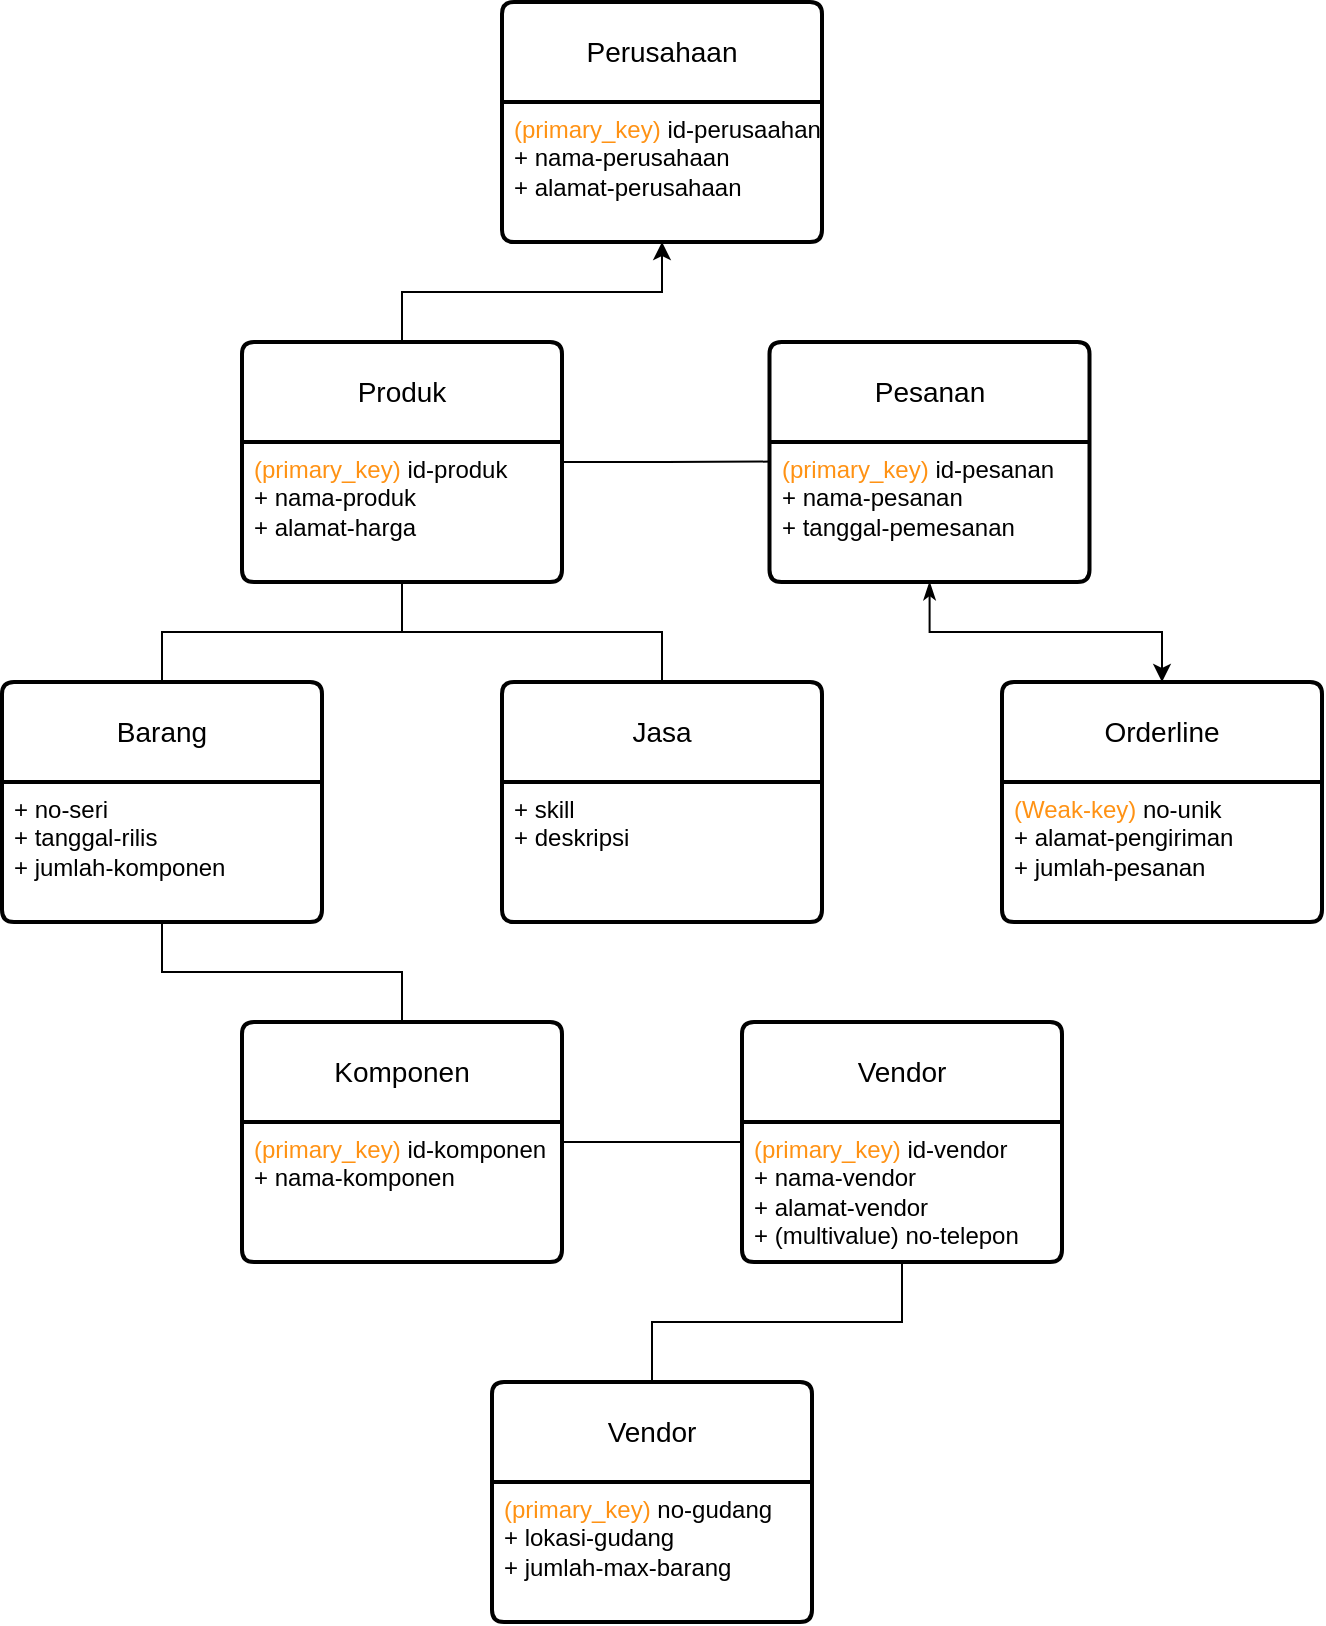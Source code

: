 <mxfile version="21.0.6" type="github">
  <diagram name="Page-1" id="Ky6xbdd2wmTj1Mj3_75G">
    <mxGraphModel dx="2293" dy="1098" grid="1" gridSize="10" guides="1" tooltips="1" connect="1" arrows="1" fold="1" page="1" pageScale="1" pageWidth="850" pageHeight="1100" math="0" shadow="0">
      <root>
        <mxCell id="0" />
        <mxCell id="1" parent="0" />
        <mxCell id="EvYMBOC-tSzaEjGYlC9p-54" value="Perusahaan" style="swimlane;childLayout=stackLayout;horizontal=1;startSize=50;horizontalStack=0;rounded=1;fontSize=14;fontStyle=0;strokeWidth=2;resizeParent=0;resizeLast=1;shadow=0;dashed=0;align=center;arcSize=4;whiteSpace=wrap;html=1;" vertex="1" parent="1">
          <mxGeometry x="345" y="80" width="160" height="120" as="geometry">
            <mxRectangle x="265" y="700" width="80" height="50" as="alternateBounds" />
          </mxGeometry>
        </mxCell>
        <mxCell id="EvYMBOC-tSzaEjGYlC9p-55" value="&lt;font color=&quot;#ff9214&quot;&gt;(primary_key)&amp;nbsp;&lt;/font&gt;id-perusaahan&lt;br&gt;+ nama-perusahaan&lt;br&gt;+ alamat-perusahaan" style="align=left;strokeColor=none;fillColor=none;spacingLeft=4;fontSize=12;verticalAlign=top;resizable=0;rotatable=0;part=1;html=1;" vertex="1" parent="EvYMBOC-tSzaEjGYlC9p-54">
          <mxGeometry y="50" width="160" height="70" as="geometry" />
        </mxCell>
        <mxCell id="EvYMBOC-tSzaEjGYlC9p-62" style="edgeStyle=orthogonalEdgeStyle;rounded=0;orthogonalLoop=1;jettySize=auto;html=1;entryX=0.5;entryY=1;entryDx=0;entryDy=0;" edge="1" parent="1" source="EvYMBOC-tSzaEjGYlC9p-57" target="EvYMBOC-tSzaEjGYlC9p-55">
          <mxGeometry relative="1" as="geometry" />
        </mxCell>
        <mxCell id="EvYMBOC-tSzaEjGYlC9p-66" style="edgeStyle=orthogonalEdgeStyle;rounded=0;orthogonalLoop=1;jettySize=auto;html=1;entryX=0.002;entryY=0.14;entryDx=0;entryDy=0;entryPerimeter=0;endArrow=none;endFill=0;" edge="1" parent="1" source="EvYMBOC-tSzaEjGYlC9p-57" target="EvYMBOC-tSzaEjGYlC9p-64">
          <mxGeometry relative="1" as="geometry" />
        </mxCell>
        <mxCell id="EvYMBOC-tSzaEjGYlC9p-57" value="Produk" style="swimlane;childLayout=stackLayout;horizontal=1;startSize=50;horizontalStack=0;rounded=1;fontSize=14;fontStyle=0;strokeWidth=2;resizeParent=0;resizeLast=1;shadow=0;dashed=0;align=center;arcSize=4;whiteSpace=wrap;html=1;" vertex="1" parent="1">
          <mxGeometry x="215" y="250" width="160" height="120" as="geometry">
            <mxRectangle x="265" y="700" width="80" height="50" as="alternateBounds" />
          </mxGeometry>
        </mxCell>
        <mxCell id="EvYMBOC-tSzaEjGYlC9p-58" value="&lt;font color=&quot;#ff9214&quot;&gt;(primary_key)&amp;nbsp;&lt;/font&gt;id-produk&lt;br&gt;+ nama-produk&lt;br&gt;+ alamat-harga" style="align=left;strokeColor=none;fillColor=none;spacingLeft=4;fontSize=12;verticalAlign=top;resizable=0;rotatable=0;part=1;html=1;" vertex="1" parent="EvYMBOC-tSzaEjGYlC9p-57">
          <mxGeometry y="50" width="160" height="70" as="geometry" />
        </mxCell>
        <mxCell id="EvYMBOC-tSzaEjGYlC9p-63" value="Pesanan" style="swimlane;childLayout=stackLayout;horizontal=1;startSize=50;horizontalStack=0;rounded=1;fontSize=14;fontStyle=0;strokeWidth=2;resizeParent=0;resizeLast=1;shadow=0;dashed=0;align=center;arcSize=4;whiteSpace=wrap;html=1;" vertex="1" parent="1">
          <mxGeometry x="478.75" y="250" width="160" height="120" as="geometry">
            <mxRectangle x="265" y="700" width="80" height="50" as="alternateBounds" />
          </mxGeometry>
        </mxCell>
        <mxCell id="EvYMBOC-tSzaEjGYlC9p-64" value="&lt;font color=&quot;#ff9214&quot;&gt;(primary_key)&amp;nbsp;&lt;/font&gt;id-pesanan&lt;br&gt;+ nama-pesanan&lt;br&gt;+ tanggal-pemesanan" style="align=left;strokeColor=none;fillColor=none;spacingLeft=4;fontSize=12;verticalAlign=top;resizable=0;rotatable=0;part=1;html=1;" vertex="1" parent="EvYMBOC-tSzaEjGYlC9p-63">
          <mxGeometry y="50" width="160" height="70" as="geometry" />
        </mxCell>
        <mxCell id="EvYMBOC-tSzaEjGYlC9p-67" value="Orderline" style="swimlane;childLayout=stackLayout;horizontal=1;startSize=50;horizontalStack=0;rounded=1;fontSize=14;fontStyle=0;strokeWidth=2;resizeParent=0;resizeLast=1;shadow=0;dashed=0;align=center;arcSize=4;whiteSpace=wrap;html=1;" vertex="1" parent="1">
          <mxGeometry x="595" y="420" width="160" height="120" as="geometry">
            <mxRectangle x="265" y="700" width="80" height="50" as="alternateBounds" />
          </mxGeometry>
        </mxCell>
        <mxCell id="EvYMBOC-tSzaEjGYlC9p-68" value="&lt;font color=&quot;#ff9214&quot;&gt;(Weak-key)&amp;nbsp;&lt;/font&gt;no-unik&lt;br&gt;+ alamat-pengiriman&lt;br&gt;+ jumlah-pesanan" style="align=left;strokeColor=none;fillColor=none;spacingLeft=4;fontSize=12;verticalAlign=top;resizable=0;rotatable=0;part=1;html=1;" vertex="1" parent="EvYMBOC-tSzaEjGYlC9p-67">
          <mxGeometry y="50" width="160" height="70" as="geometry" />
        </mxCell>
        <mxCell id="EvYMBOC-tSzaEjGYlC9p-69" style="edgeStyle=orthogonalEdgeStyle;rounded=0;orthogonalLoop=1;jettySize=auto;html=1;startArrow=classicThin;startFill=1;" edge="1" parent="1" source="EvYMBOC-tSzaEjGYlC9p-64" target="EvYMBOC-tSzaEjGYlC9p-67">
          <mxGeometry relative="1" as="geometry" />
        </mxCell>
        <mxCell id="EvYMBOC-tSzaEjGYlC9p-78" style="edgeStyle=orthogonalEdgeStyle;rounded=0;orthogonalLoop=1;jettySize=auto;html=1;entryX=0.5;entryY=0;entryDx=0;entryDy=0;endArrow=none;endFill=0;" edge="1" parent="1" source="EvYMBOC-tSzaEjGYlC9p-70" target="EvYMBOC-tSzaEjGYlC9p-76">
          <mxGeometry relative="1" as="geometry" />
        </mxCell>
        <mxCell id="EvYMBOC-tSzaEjGYlC9p-70" value="Barang" style="swimlane;childLayout=stackLayout;horizontal=1;startSize=50;horizontalStack=0;rounded=1;fontSize=14;fontStyle=0;strokeWidth=2;resizeParent=0;resizeLast=1;shadow=0;dashed=0;align=center;arcSize=4;whiteSpace=wrap;html=1;" vertex="1" parent="1">
          <mxGeometry x="95" y="420" width="160" height="120" as="geometry">
            <mxRectangle x="265" y="700" width="80" height="50" as="alternateBounds" />
          </mxGeometry>
        </mxCell>
        <mxCell id="EvYMBOC-tSzaEjGYlC9p-71" value="+ no-seri&lt;br&gt;+ tanggal-rilis&lt;br&gt;+ jumlah-komponen" style="align=left;strokeColor=none;fillColor=none;spacingLeft=4;fontSize=12;verticalAlign=top;resizable=0;rotatable=0;part=1;html=1;" vertex="1" parent="EvYMBOC-tSzaEjGYlC9p-70">
          <mxGeometry y="50" width="160" height="70" as="geometry" />
        </mxCell>
        <mxCell id="EvYMBOC-tSzaEjGYlC9p-72" value="Jasa" style="swimlane;childLayout=stackLayout;horizontal=1;startSize=50;horizontalStack=0;rounded=1;fontSize=14;fontStyle=0;strokeWidth=2;resizeParent=0;resizeLast=1;shadow=0;dashed=0;align=center;arcSize=4;whiteSpace=wrap;html=1;" vertex="1" parent="1">
          <mxGeometry x="345" y="420" width="160" height="120" as="geometry">
            <mxRectangle x="265" y="700" width="80" height="50" as="alternateBounds" />
          </mxGeometry>
        </mxCell>
        <mxCell id="EvYMBOC-tSzaEjGYlC9p-73" value="+ skill&lt;br&gt;+ deskripsi" style="align=left;strokeColor=none;fillColor=none;spacingLeft=4;fontSize=12;verticalAlign=top;resizable=0;rotatable=0;part=1;html=1;" vertex="1" parent="EvYMBOC-tSzaEjGYlC9p-72">
          <mxGeometry y="50" width="160" height="70" as="geometry" />
        </mxCell>
        <mxCell id="EvYMBOC-tSzaEjGYlC9p-74" style="edgeStyle=orthogonalEdgeStyle;rounded=0;orthogonalLoop=1;jettySize=auto;html=1;endArrow=none;endFill=0;" edge="1" parent="1" source="EvYMBOC-tSzaEjGYlC9p-58" target="EvYMBOC-tSzaEjGYlC9p-72">
          <mxGeometry relative="1" as="geometry" />
        </mxCell>
        <mxCell id="EvYMBOC-tSzaEjGYlC9p-75" style="edgeStyle=orthogonalEdgeStyle;rounded=0;orthogonalLoop=1;jettySize=auto;html=1;exitX=0.5;exitY=1;exitDx=0;exitDy=0;endArrow=none;endFill=0;" edge="1" parent="1" source="EvYMBOC-tSzaEjGYlC9p-58" target="EvYMBOC-tSzaEjGYlC9p-70">
          <mxGeometry relative="1" as="geometry" />
        </mxCell>
        <mxCell id="EvYMBOC-tSzaEjGYlC9p-76" value="Komponen" style="swimlane;childLayout=stackLayout;horizontal=1;startSize=50;horizontalStack=0;rounded=1;fontSize=14;fontStyle=0;strokeWidth=2;resizeParent=0;resizeLast=1;shadow=0;dashed=0;align=center;arcSize=4;whiteSpace=wrap;html=1;" vertex="1" parent="1">
          <mxGeometry x="215" y="590" width="160" height="120" as="geometry">
            <mxRectangle x="265" y="700" width="80" height="50" as="alternateBounds" />
          </mxGeometry>
        </mxCell>
        <mxCell id="EvYMBOC-tSzaEjGYlC9p-77" value="&lt;font color=&quot;#ff9214&quot;&gt;(primary_key)&amp;nbsp;&lt;/font&gt;id-komponen&lt;br&gt;+ nama-komponen" style="align=left;strokeColor=none;fillColor=none;spacingLeft=4;fontSize=12;verticalAlign=top;resizable=0;rotatable=0;part=1;html=1;" vertex="1" parent="EvYMBOC-tSzaEjGYlC9p-76">
          <mxGeometry y="50" width="160" height="70" as="geometry" />
        </mxCell>
        <mxCell id="EvYMBOC-tSzaEjGYlC9p-82" style="edgeStyle=orthogonalEdgeStyle;rounded=0;orthogonalLoop=1;jettySize=auto;html=1;entryX=1;entryY=0.5;entryDx=0;entryDy=0;endArrow=none;endFill=0;" edge="1" parent="1" source="EvYMBOC-tSzaEjGYlC9p-79" target="EvYMBOC-tSzaEjGYlC9p-76">
          <mxGeometry relative="1" as="geometry" />
        </mxCell>
        <mxCell id="EvYMBOC-tSzaEjGYlC9p-79" value="Vendor" style="swimlane;childLayout=stackLayout;horizontal=1;startSize=50;horizontalStack=0;rounded=1;fontSize=14;fontStyle=0;strokeWidth=2;resizeParent=0;resizeLast=1;shadow=0;dashed=0;align=center;arcSize=4;whiteSpace=wrap;html=1;" vertex="1" parent="1">
          <mxGeometry x="465" y="590" width="160" height="120" as="geometry">
            <mxRectangle x="265" y="700" width="80" height="50" as="alternateBounds" />
          </mxGeometry>
        </mxCell>
        <mxCell id="EvYMBOC-tSzaEjGYlC9p-80" value="&lt;font color=&quot;#ff9214&quot;&gt;(primary_key)&amp;nbsp;&lt;/font&gt;id-vendor&lt;br&gt;+ nama-vendor&lt;br&gt;+ alamat-vendor&lt;br&gt;+ (multivalue) no-telepon" style="align=left;strokeColor=none;fillColor=none;spacingLeft=4;fontSize=12;verticalAlign=top;resizable=0;rotatable=0;part=1;html=1;" vertex="1" parent="EvYMBOC-tSzaEjGYlC9p-79">
          <mxGeometry y="50" width="160" height="70" as="geometry" />
        </mxCell>
        <mxCell id="EvYMBOC-tSzaEjGYlC9p-83" value="Vendor" style="swimlane;childLayout=stackLayout;horizontal=1;startSize=50;horizontalStack=0;rounded=1;fontSize=14;fontStyle=0;strokeWidth=2;resizeParent=0;resizeLast=1;shadow=0;dashed=0;align=center;arcSize=4;whiteSpace=wrap;html=1;" vertex="1" parent="1">
          <mxGeometry x="340" y="770" width="160" height="120" as="geometry">
            <mxRectangle x="265" y="700" width="80" height="50" as="alternateBounds" />
          </mxGeometry>
        </mxCell>
        <mxCell id="EvYMBOC-tSzaEjGYlC9p-84" value="&lt;font color=&quot;#ff9214&quot;&gt;(primary_key)&lt;/font&gt;&amp;nbsp;no-gudang&lt;br&gt;+ lokasi-gudang&lt;br&gt;+ jumlah-max-barang" style="align=left;strokeColor=none;fillColor=none;spacingLeft=4;fontSize=12;verticalAlign=top;resizable=0;rotatable=0;part=1;html=1;" vertex="1" parent="EvYMBOC-tSzaEjGYlC9p-83">
          <mxGeometry y="50" width="160" height="70" as="geometry" />
        </mxCell>
        <mxCell id="EvYMBOC-tSzaEjGYlC9p-85" style="edgeStyle=orthogonalEdgeStyle;rounded=0;orthogonalLoop=1;jettySize=auto;html=1;endArrow=none;endFill=0;" edge="1" parent="1" source="EvYMBOC-tSzaEjGYlC9p-80" target="EvYMBOC-tSzaEjGYlC9p-83">
          <mxGeometry relative="1" as="geometry" />
        </mxCell>
      </root>
    </mxGraphModel>
  </diagram>
</mxfile>
